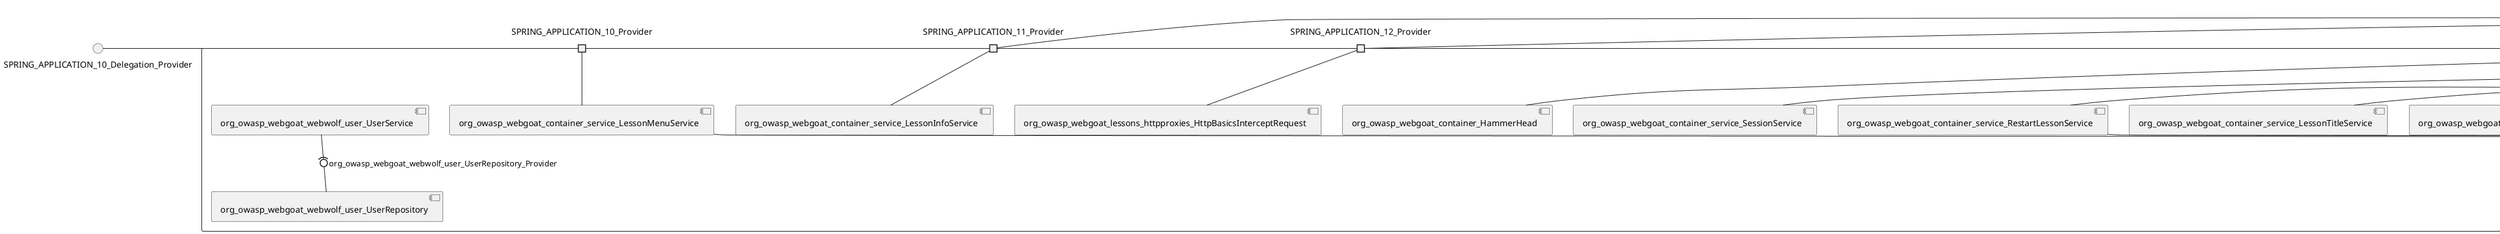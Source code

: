 @startuml
skinparam fixCircleLabelOverlapping true
skinparam componentStyle uml2
() SPRING_APPLICATION_10_Delegation_Provider
() SPRING_APPLICATION_11_Delegation_Provider
() SPRING_APPLICATION_12_Delegation_Provider
() SPRING_APPLICATION_13_Delegation_Provider
() SPRING_APPLICATION_14_Delegation_Provider
() SPRING_APPLICATION_15_Delegation_Provider
() SPRING_APPLICATION_16_Delegation_Provider
() SPRING_APPLICATION_2_Delegation_Provider
() SPRING_APPLICATION_3_Delegation_Provider
() SPRING_APPLICATION_4_Delegation_Provider
() SPRING_APPLICATION_5_Delegation_Provider
() SPRING_APPLICATION_6_Delegation_Provider
() SPRING_APPLICATION_7_Delegation_Provider
() SPRING_APPLICATION_8_Delegation_Provider
() SPRING_APPLICATION_9_Delegation_Provider
() SPRING_APPLICATION_BypassRestrictions_FieldRestrictions_POST_Delegation_Provider
() SPRING_APPLICATION_BypassRestrictions_frontendValidation_POST_Delegation_Provider
() SPRING_APPLICATION_ChromeDevTools_dummy_POST_Delegation_Provider
() SPRING_APPLICATION_ChromeDevTools_network_POST_Delegation_Provider
() SPRING_APPLICATION_CrossSiteScriptingStored_stored_xss_POST_Delegation_Provider
() SPRING_APPLICATION_CrossSiteScriptingStored_stored_xss_follow_up_POST_Delegation_Provider
() SPRING_APPLICATION_CrossSiteScripting_attack1_POST_Delegation_Provider
() SPRING_APPLICATION_CrossSiteScripting_attack3_POST_Delegation_Provider
() SPRING_APPLICATION_CrossSiteScripting_attack4_POST_Delegation_Provider
() SPRING_APPLICATION_CrossSiteScripting_attack5a_GET_Delegation_Provider
() SPRING_APPLICATION_CrossSiteScripting_attack6a_POST_Delegation_Provider
() SPRING_APPLICATION_CrossSiteScripting_dom_follow_up_POST_Delegation_Provider
() SPRING_APPLICATION_CrossSiteScripting_phone_home_xss_POST_Delegation_Provider
() SPRING_APPLICATION_CrossSiteScripting_quiz_GET_POST_Delegation_Provider
() SPRING_APPLICATION_Delegation_Provider
() SPRING_APPLICATION_GET_10_Delegation_Provider
() SPRING_APPLICATION_GET_11_Delegation_Provider
() SPRING_APPLICATION_GET_2_Delegation_Provider
() SPRING_APPLICATION_GET_3_Delegation_Provider
() SPRING_APPLICATION_GET_4_Delegation_Provider
() SPRING_APPLICATION_GET_5_Delegation_Provider
() SPRING_APPLICATION_GET_6_Delegation_Provider
() SPRING_APPLICATION_GET_7_Delegation_Provider
() SPRING_APPLICATION_GET_8_Delegation_Provider
() SPRING_APPLICATION_GET_9_Delegation_Provider
() SPRING_APPLICATION_GET_Delegation_Provider
() SPRING_APPLICATION_HtmlTampering_task_POST_Delegation_Provider
() SPRING_APPLICATION_HttpBasics_attack1_POST_Delegation_Provider
() SPRING_APPLICATION_HttpBasics_attack2_POST_Delegation_Provider
() SPRING_APPLICATION_IDOR_diff_attributes_POST_Delegation_Provider
() SPRING_APPLICATION_IDOR_login_POST_Delegation_Provider
() SPRING_APPLICATION_IDOR_profile_alt_path_POST_Delegation_Provider
() SPRING_APPLICATION_InsecureDeserialization_task_POST_Delegation_Provider
() SPRING_APPLICATION_InsecureLogin_Delegation_Provider
() SPRING_APPLICATION_JWT_decode_POST_Delegation_Provider
() SPRING_APPLICATION_JWT_jku_Delegation_Provider
() SPRING_APPLICATION_JWT_kid_Delegation_Provider
() SPRING_APPLICATION_JWT_quiz_GET_POST_Delegation_Provider
() SPRING_APPLICATION_JWT_refresh_Delegation_Provider
() SPRING_APPLICATION_JWT_secret_POST_Delegation_Provider
() SPRING_APPLICATION_JWT_votings_Delegation_Provider
() SPRING_APPLICATION_LogSpoofing_log_bleeding_POST_Delegation_Provider
() SPRING_APPLICATION_LogSpoofing_log_spoofing_POST_Delegation_Provider
() SPRING_APPLICATION_POST_10_Delegation_Provider
() SPRING_APPLICATION_POST_11_Delegation_Provider
() SPRING_APPLICATION_POST_12_Delegation_Provider
() SPRING_APPLICATION_POST_13_Delegation_Provider
() SPRING_APPLICATION_POST_14_Delegation_Provider
() SPRING_APPLICATION_POST_15_Delegation_Provider
() SPRING_APPLICATION_POST_16_Delegation_Provider
() SPRING_APPLICATION_POST_17_Delegation_Provider
() SPRING_APPLICATION_POST_18_Delegation_Provider
() SPRING_APPLICATION_POST_2_Delegation_Provider
() SPRING_APPLICATION_POST_3_Delegation_Provider
() SPRING_APPLICATION_POST_4_Delegation_Provider
() SPRING_APPLICATION_POST_5_Delegation_Provider
() SPRING_APPLICATION_POST_6_Delegation_Provider
() SPRING_APPLICATION_POST_7_Delegation_Provider
() SPRING_APPLICATION_POST_8_Delegation_Provider
() SPRING_APPLICATION_POST_9_Delegation_Provider
() SPRING_APPLICATION_POST_Delegation_Provider
() SPRING_APPLICATION_PUT_Delegation_Provider
() SPRING_APPLICATION_PasswordReset_ForgotPassword_create_password_reset_link_POST_Delegation_Provider
() SPRING_APPLICATION_PasswordReset_SecurityQuestions_POST_Delegation_Provider
() SPRING_APPLICATION_PasswordReset_reset_Delegation_Provider
() SPRING_APPLICATION_PasswordReset_simple_mail_reset_POST_Delegation_Provider
() SPRING_APPLICATION_PathTraversal_profile_picture_GET_Delegation_Provider
() SPRING_APPLICATION_PathTraversal_profile_picture_fix_GET_Delegation_Provider
() SPRING_APPLICATION_PathTraversal_profile_upload_POST_Delegation_Provider
() SPRING_APPLICATION_PathTraversal_profile_upload_fix_POST_Delegation_Provider
() SPRING_APPLICATION_PathTraversal_profile_upload_remove_user_input_POST_Delegation_Provider
() SPRING_APPLICATION_PathTraversal_random_POST_Delegation_Provider
() SPRING_APPLICATION_PathTraversal_random_picture_GET_Delegation_Provider
() SPRING_APPLICATION_PathTraversal_zip_slip_Delegation_Provider
() SPRING_APPLICATION_SSRF_task1_POST_Delegation_Provider
() SPRING_APPLICATION_SSRF_task2_POST_Delegation_Provider
() SPRING_APPLICATION_SecurePasswords_assignment_POST_Delegation_Provider
() SPRING_APPLICATION_SqlInjectionAdvanced_attack6a_POST_Delegation_Provider
() SPRING_APPLICATION_SqlInjectionAdvanced_attack6b_POST_Delegation_Provider
() SPRING_APPLICATION_SqlInjectionAdvanced_challenge_Login_POST_Delegation_Provider
() SPRING_APPLICATION_SqlInjectionAdvanced_challenge_PUT_Delegation_Provider
() SPRING_APPLICATION_SqlInjectionAdvanced_quiz_GET_POST_Delegation_Provider
() SPRING_APPLICATION_SqlInjectionMitigations_attack10a_POST_Delegation_Provider
() SPRING_APPLICATION_SqlInjectionMitigations_attack10b_POST_Delegation_Provider
() SPRING_APPLICATION_SqlInjectionMitigations_attack12a_POST_Delegation_Provider
() SPRING_APPLICATION_SqlInjectionMitigations_servers_GET_Delegation_Provider
() SPRING_APPLICATION_SqlInjection_assignment5a_POST_Delegation_Provider
() SPRING_APPLICATION_SqlInjection_assignment5b_POST_Delegation_Provider
() SPRING_APPLICATION_SqlInjection_attack10_POST_Delegation_Provider
() SPRING_APPLICATION_SqlInjection_attack2_POST_Delegation_Provider
() SPRING_APPLICATION_SqlInjection_attack3_POST_Delegation_Provider
() SPRING_APPLICATION_SqlInjection_attack4_POST_Delegation_Provider
() SPRING_APPLICATION_SqlInjection_attack5_POST_Delegation_Provider
() SPRING_APPLICATION_SqlInjection_attack8_POST_Delegation_Provider
() SPRING_APPLICATION_SqlInjection_attack9_POST_Delegation_Provider
() SPRING_APPLICATION_SqlOnlyInputValidationOnKeywords_attack_POST_Delegation_Provider
() SPRING_APPLICATION_SqlOnlyInputValidation_attack_POST_Delegation_Provider
() SPRING_APPLICATION_VulnerableComponents_attack1_POST_Delegation_Provider
() SPRING_APPLICATION_WebWolf_GET_Delegation_Provider
() SPRING_APPLICATION_WebWolf_landing_Delegation_Provider
() SPRING_APPLICATION_WebWolf_mail_Delegation_Provider
() SPRING_APPLICATION_challenge_1_POST_Delegation_Provider
() SPRING_APPLICATION_challenge_5_POST_Delegation_Provider
() SPRING_APPLICATION_challenge_7_Delegation_Provider
() SPRING_APPLICATION_challenge_8_Delegation_Provider
() SPRING_APPLICATION_challenge_logo_Delegation_Provider
() SPRING_APPLICATION_cia_quiz_GET_POST_Delegation_Provider
() SPRING_APPLICATION_clientSideFiltering_attack1_POST_Delegation_Provider
() SPRING_APPLICATION_clientSideFiltering_challenge_store_coupons_GET_Delegation_Provider
() SPRING_APPLICATION_clientSideFiltering_getItForFree_POST_Delegation_Provider
() SPRING_APPLICATION_clientSideFiltering_salaries_GET_Delegation_Provider
() SPRING_APPLICATION_crypto_encoding_basic_auth_POST_Delegation_Provider
() SPRING_APPLICATION_crypto_encoding_xor_POST_Delegation_Provider
() SPRING_APPLICATION_crypto_hashing_POST_Delegation_Provider
() SPRING_APPLICATION_crypto_secure_defaults_POST_Delegation_Provider
() SPRING_APPLICATION_crypto_signing_verify_POST_Delegation_Provider
() SPRING_APPLICATION_csrf_feedback_message_POST_Delegation_Provider
() SPRING_APPLICATION_csrf_review_POST_Delegation_Provider
() SPRING_APPLICATION_files_GET_Delegation_Provider
() SPRING_APPLICATION_fileupload_POST_Delegation_Provider
() SPRING_APPLICATION_jwt_Delegation_Provider
() SPRING_APPLICATION_landing_Delegation_Provider
() SPRING_APPLICATION_lesson_template_Delegation_Provider
() SPRING_APPLICATION_login_oauth_mvc_GET_Delegation_Provider
() SPRING_APPLICATION_mail_DELETE_GET_POST_Delegation_Provider
() SPRING_APPLICATION_register_mvc_POST_Delegation_Provider
() SPRING_APPLICATION_registration_GET_Delegation_Provider
() SPRING_APPLICATION_requests_GET_Delegation_Provider
() SPRING_APPLICATION_scoreboard_data_GET_Delegation_Provider
() SPRING_APPLICATION_server_directory_GET_Delegation_Provider
() SPRING_APPLICATION_service_debug_labels_mvc_Delegation_Provider
() SPRING_APPLICATION_service_lessonoverview_mvc_Delegation_Provider
() SPRING_APPLICATION_xxe_comments_GET_Delegation_Provider
rectangle System {
[org_owasp_webgoat_container_HammerHead] [[webgoat-webgoat.repository#_mN6GCDgaEe-qZ6v8h_2c4Q]]
[org_owasp_webgoat_container_WebWolfRedirect] [[webgoat-webgoat.repository#_mN6GCDgaEe-qZ6v8h_2c4Q]]
[org_owasp_webgoat_container_controller_StartLesson] [[webgoat-webgoat.repository#_mN6GCDgaEe-qZ6v8h_2c4Q]]
[org_owasp_webgoat_container_controller_Welcome] [[webgoat-webgoat.repository#_mN6GCDgaEe-qZ6v8h_2c4Q]]
[org_owasp_webgoat_container_i18n_PluginMessages_Provider] [[webgoat-webgoat.repository#_mN6GCDgaEe-qZ6v8h_2c4Q]]
[org_owasp_webgoat_container_service_EnvironmentService] [[webgoat-webgoat.repository#_mN6GCDgaEe-qZ6v8h_2c4Q]]
[org_owasp_webgoat_container_service_HintService] [[webgoat-webgoat.repository#_mN6GCDgaEe-qZ6v8h_2c4Q]]
[org_owasp_webgoat_container_service_LabelDebugService] [[webgoat-webgoat.repository#_mN6GCDgaEe-qZ6v8h_2c4Q]]
[org_owasp_webgoat_container_service_LabelService] [[webgoat-webgoat.repository#_mN6GCDgaEe-qZ6v8h_2c4Q]]
[org_owasp_webgoat_container_service_LessonInfoService] [[webgoat-webgoat.repository#_mN6GCDgaEe-qZ6v8h_2c4Q]]
[org_owasp_webgoat_container_service_LessonMenuService] [[webgoat-webgoat.repository#_mN6GCDgaEe-qZ6v8h_2c4Q]]
[org_owasp_webgoat_container_service_LessonProgressService] [[webgoat-webgoat.repository#_mN6GCDgaEe-qZ6v8h_2c4Q]]
[org_owasp_webgoat_container_service_LessonTitleService] [[webgoat-webgoat.repository#_mN6GCDgaEe-qZ6v8h_2c4Q]]
[org_owasp_webgoat_container_service_ReportCardService] [[webgoat-webgoat.repository#_mN6GCDgaEe-qZ6v8h_2c4Q]]
[org_owasp_webgoat_container_service_RestartLessonService] [[webgoat-webgoat.repository#_mN6GCDgaEe-qZ6v8h_2c4Q]]
[org_owasp_webgoat_container_service_SessionService] [[webgoat-webgoat.repository#_mN6GCDgaEe-qZ6v8h_2c4Q]]
[org_owasp_webgoat_container_session_UserSessionData_Provider] [[webgoat-webgoat.repository#_mN6GCDgaEe-qZ6v8h_2c4Q]]
[org_owasp_webgoat_container_session_WebSession_Provider] [[webgoat-webgoat.repository#_mN6GCDgaEe-qZ6v8h_2c4Q]]
[org_owasp_webgoat_container_users_RegistrationController] [[webgoat-webgoat.repository#_mN6GCDgaEe-qZ6v8h_2c4Q]]
[org_owasp_webgoat_container_users_Scoreboard] [[webgoat-webgoat.repository#_mN6GCDgaEe-qZ6v8h_2c4Q]]
[org_owasp_webgoat_container_users_UserRepository] [[webgoat-webgoat.repository#_mN6GCDgaEe-qZ6v8h_2c4Q]]
[org_owasp_webgoat_container_users_UserService] [[webgoat-webgoat.repository#_mN6GCDgaEe-qZ6v8h_2c4Q]]
[org_owasp_webgoat_container_users_UserTrackerRepository] [[webgoat-webgoat.repository#_mN6GCDgaEe-qZ6v8h_2c4Q]]
[org_owasp_webgoat_lessons_authbypass_VerifyAccount] [[webgoat-webgoat.repository#_mN6GCDgaEe-qZ6v8h_2c4Q]]
[org_owasp_webgoat_lessons_bypassrestrictions_BypassRestrictionsFieldRestrictions] [[webgoat-webgoat.repository#_mN6GCDgaEe-qZ6v8h_2c4Q]]
[org_owasp_webgoat_lessons_bypassrestrictions_BypassRestrictionsFrontendValidation] [[webgoat-webgoat.repository#_mN6GCDgaEe-qZ6v8h_2c4Q]]
[org_owasp_webgoat_lessons_challenges_FlagController] [[webgoat-webgoat.repository#_mN6GCDgaEe-qZ6v8h_2c4Q]]
[org_owasp_webgoat_lessons_challenges_challenge1_Assignment1] [[webgoat-webgoat.repository#_mN6GCDgaEe-qZ6v8h_2c4Q]]
[org_owasp_webgoat_lessons_challenges_challenge1_ImageServlet] [[webgoat-webgoat.repository#_mN6GCDgaEe-qZ6v8h_2c4Q]]
[org_owasp_webgoat_lessons_challenges_challenge5_Assignment5] [[webgoat-webgoat.repository#_mN6GCDgaEe-qZ6v8h_2c4Q]]
[org_owasp_webgoat_lessons_challenges_challenge7_Assignment7] [[webgoat-webgoat.repository#_mN6GCDgaEe-qZ6v8h_2c4Q]]
[org_owasp_webgoat_lessons_challenges_challenge8_Assignment8] [[webgoat-webgoat.repository#_mN6GCDgaEe-qZ6v8h_2c4Q]]
[org_owasp_webgoat_lessons_chromedevtools_NetworkDummy] [[webgoat-webgoat.repository#_mN6GCDgaEe-qZ6v8h_2c4Q]]
[org_owasp_webgoat_lessons_chromedevtools_NetworkLesson] [[webgoat-webgoat.repository#_mN6GCDgaEe-qZ6v8h_2c4Q]]
[org_owasp_webgoat_lessons_cia_CIAQuiz] [[webgoat-webgoat.repository#_mN6GCDgaEe-qZ6v8h_2c4Q]]
[org_owasp_webgoat_lessons_clientsidefiltering_ClientSideFilteringAssignment] [[webgoat-webgoat.repository#_mN6GCDgaEe-qZ6v8h_2c4Q]]
[org_owasp_webgoat_lessons_clientsidefiltering_ClientSideFilteringFreeAssignment] [[webgoat-webgoat.repository#_mN6GCDgaEe-qZ6v8h_2c4Q]]
[org_owasp_webgoat_lessons_clientsidefiltering_Salaries] [[webgoat-webgoat.repository#_mN6GCDgaEe-qZ6v8h_2c4Q]]
[org_owasp_webgoat_lessons_clientsidefiltering_ShopEndpoint] [[webgoat-webgoat.repository#_mN6GCDgaEe-qZ6v8h_2c4Q]]
[org_owasp_webgoat_lessons_cryptography_EncodingAssignment] [[webgoat-webgoat.repository#_mN6GCDgaEe-qZ6v8h_2c4Q]]
[org_owasp_webgoat_lessons_cryptography_HashingAssignment] [[webgoat-webgoat.repository#_mN6GCDgaEe-qZ6v8h_2c4Q]]
[org_owasp_webgoat_lessons_cryptography_SecureDefaultsAssignment] [[webgoat-webgoat.repository#_mN6GCDgaEe-qZ6v8h_2c4Q]]
[org_owasp_webgoat_lessons_cryptography_SigningAssignment] [[webgoat-webgoat.repository#_mN6GCDgaEe-qZ6v8h_2c4Q]]
[org_owasp_webgoat_lessons_cryptography_XOREncodingAssignment] [[webgoat-webgoat.repository#_mN6GCDgaEe-qZ6v8h_2c4Q]]
[org_owasp_webgoat_lessons_csrf_CSRFConfirmFlag1] [[webgoat-webgoat.repository#_mN6GCDgaEe-qZ6v8h_2c4Q]]
[org_owasp_webgoat_lessons_csrf_CSRFFeedback] [[webgoat-webgoat.repository#_mN6GCDgaEe-qZ6v8h_2c4Q]]
[org_owasp_webgoat_lessons_csrf_CSRFGetFlag] [[webgoat-webgoat.repository#_mN6GCDgaEe-qZ6v8h_2c4Q]]
[org_owasp_webgoat_lessons_csrf_CSRFLogin] [[webgoat-webgoat.repository#_mN6GCDgaEe-qZ6v8h_2c4Q]]
[org_owasp_webgoat_lessons_csrf_ForgedReviews] [[webgoat-webgoat.repository#_mN6GCDgaEe-qZ6v8h_2c4Q]]
[org_owasp_webgoat_lessons_csrf_ObjectMapper_Provider] [[webgoat-webgoat.repository#_mN6GCDgaEe-qZ6v8h_2c4Q]]
[org_owasp_webgoat_lessons_deserialization_InsecureDeserializationTask] [[webgoat-webgoat.repository#_mN6GCDgaEe-qZ6v8h_2c4Q]]
[org_owasp_webgoat_lessons_hijacksession_HijackSessionAssignment] [[webgoat-webgoat.repository#_mN6GCDgaEe-qZ6v8h_2c4Q]]
[org_owasp_webgoat_lessons_hijacksession_cas_HijackSessionAuthenticationProvider] [[webgoat-webgoat.repository#_mN6GCDgaEe-qZ6v8h_2c4Q]]
[org_owasp_webgoat_lessons_htmltampering_HtmlTamperingTask] [[webgoat-webgoat.repository#_mN6GCDgaEe-qZ6v8h_2c4Q]]
[org_owasp_webgoat_lessons_httpbasics_HttpBasicsLesson] [[webgoat-webgoat.repository#_mN6GCDgaEe-qZ6v8h_2c4Q]]
[org_owasp_webgoat_lessons_httpbasics_HttpBasicsQuiz] [[webgoat-webgoat.repository#_mN6GCDgaEe-qZ6v8h_2c4Q]]
[org_owasp_webgoat_lessons_httpproxies_HttpBasicsInterceptRequest] [[webgoat-webgoat.repository#_mN6GCDgaEe-qZ6v8h_2c4Q]]
[org_owasp_webgoat_lessons_idor_IDORDiffAttributes] [[webgoat-webgoat.repository#_mN6GCDgaEe-qZ6v8h_2c4Q]]
[org_owasp_webgoat_lessons_idor_IDOREditOtherProfile] [[webgoat-webgoat.repository#_mN6GCDgaEe-qZ6v8h_2c4Q]]
[org_owasp_webgoat_lessons_idor_IDORLogin] [[webgoat-webgoat.repository#_mN6GCDgaEe-qZ6v8h_2c4Q]]
[org_owasp_webgoat_lessons_idor_IDORViewOtherProfile] [[webgoat-webgoat.repository#_mN6GCDgaEe-qZ6v8h_2c4Q]]
[org_owasp_webgoat_lessons_idor_IDORViewOwnProfile] [[webgoat-webgoat.repository#_mN6GCDgaEe-qZ6v8h_2c4Q]]
[org_owasp_webgoat_lessons_idor_IDORViewOwnProfileAltUrl] [[webgoat-webgoat.repository#_mN6GCDgaEe-qZ6v8h_2c4Q]]
[org_owasp_webgoat_lessons_insecurelogin_InsecureLoginTask] [[webgoat-webgoat.repository#_mN6GCDgaEe-qZ6v8h_2c4Q]]
[org_owasp_webgoat_lessons_jwt_JWTDecodeEndpoint] [[webgoat-webgoat.repository#_mN6GCDgaEe-qZ6v8h_2c4Q]]
[org_owasp_webgoat_lessons_jwt_JWTQuiz] [[webgoat-webgoat.repository#_mN6GCDgaEe-qZ6v8h_2c4Q]]
[org_owasp_webgoat_lessons_jwt_JWTRefreshEndpoint] [[webgoat-webgoat.repository#_mN6GCDgaEe-qZ6v8h_2c4Q]]
[org_owasp_webgoat_lessons_jwt_JWTSecretKeyEndpoint] [[webgoat-webgoat.repository#_mN6GCDgaEe-qZ6v8h_2c4Q]]
[org_owasp_webgoat_lessons_jwt_JWTVotesEndpoint] [[webgoat-webgoat.repository#_mN6GCDgaEe-qZ6v8h_2c4Q]]
[org_owasp_webgoat_lessons_jwt_claimmisuse_JWTHeaderJKUEndpoint] [[webgoat-webgoat.repository#_mN6GCDgaEe-qZ6v8h_2c4Q]]
[org_owasp_webgoat_lessons_jwt_claimmisuse_JWTHeaderKIDEndpoint] [[webgoat-webgoat.repository#_mN6GCDgaEe-qZ6v8h_2c4Q]]
[org_owasp_webgoat_lessons_lessontemplate_SampleAttack] [[webgoat-webgoat.repository#_mN6GCDgaEe-qZ6v8h_2c4Q]]
[org_owasp_webgoat_lessons_logging_LogBleedingTask] [[webgoat-webgoat.repository#_mN6GCDgaEe-qZ6v8h_2c4Q]]
[org_owasp_webgoat_lessons_logging_LogSpoofingTask] [[webgoat-webgoat.repository#_mN6GCDgaEe-qZ6v8h_2c4Q]]
[org_owasp_webgoat_lessons_missingac_MissingFunctionACHiddenMenus] [[webgoat-webgoat.repository#_mN6GCDgaEe-qZ6v8h_2c4Q]]
[org_owasp_webgoat_lessons_missingac_MissingFunctionACUsers] [[webgoat-webgoat.repository#_mN6GCDgaEe-qZ6v8h_2c4Q]]
[org_owasp_webgoat_lessons_missingac_MissingFunctionACYourHash] [[webgoat-webgoat.repository#_mN6GCDgaEe-qZ6v8h_2c4Q]]
[org_owasp_webgoat_lessons_missingac_MissingFunctionACYourHashAdmin] [[webgoat-webgoat.repository#_mN6GCDgaEe-qZ6v8h_2c4Q]]
[org_owasp_webgoat_lessons_passwordreset_QuestionsAssignment] [[webgoat-webgoat.repository#_mN6GCDgaEe-qZ6v8h_2c4Q]]
[org_owasp_webgoat_lessons_passwordreset_ResetLinkAssignment] [[webgoat-webgoat.repository#_mN6GCDgaEe-qZ6v8h_2c4Q]]
[org_owasp_webgoat_lessons_passwordreset_ResetLinkAssignmentForgotPassword] [[webgoat-webgoat.repository#_mN6GCDgaEe-qZ6v8h_2c4Q]]
[org_owasp_webgoat_lessons_passwordreset_SecurityQuestionAssignment] [[webgoat-webgoat.repository#_mN6GCDgaEe-qZ6v8h_2c4Q]]
[org_owasp_webgoat_lessons_passwordreset_SimpleMailAssignment] [[webgoat-webgoat.repository#_mN6GCDgaEe-qZ6v8h_2c4Q]]
[org_owasp_webgoat_lessons_passwordreset_TriedQuestions] [[webgoat-webgoat.repository#_mN6GCDgaEe-qZ6v8h_2c4Q]]
[org_owasp_webgoat_lessons_pathtraversal_ProfileUpload] [[webgoat-webgoat.repository#_mN6GCDgaEe-qZ6v8h_2c4Q]]
[org_owasp_webgoat_lessons_pathtraversal_ProfileUploadFix] [[webgoat-webgoat.repository#_mN6GCDgaEe-qZ6v8h_2c4Q]]
[org_owasp_webgoat_lessons_pathtraversal_ProfileUploadRemoveUserInput] [[webgoat-webgoat.repository#_mN6GCDgaEe-qZ6v8h_2c4Q]]
[org_owasp_webgoat_lessons_pathtraversal_ProfileUploadRetrieval] [[webgoat-webgoat.repository#_mN6GCDgaEe-qZ6v8h_2c4Q]]
[org_owasp_webgoat_lessons_pathtraversal_ProfileZipSlip] [[webgoat-webgoat.repository#_mN6GCDgaEe-qZ6v8h_2c4Q]]
[org_owasp_webgoat_lessons_securepasswords_SecurePasswordsAssignment] [[webgoat-webgoat.repository#_mN6GCDgaEe-qZ6v8h_2c4Q]]
[org_owasp_webgoat_lessons_spoofcookie_SpoofCookieAssignment] [[webgoat-webgoat.repository#_mN6GCDgaEe-qZ6v8h_2c4Q]]
[org_owasp_webgoat_lessons_sqlinjection_advanced_SqlInjectionChallenge] [[webgoat-webgoat.repository#_mN6GCDgaEe-qZ6v8h_2c4Q]]
[org_owasp_webgoat_lessons_sqlinjection_advanced_SqlInjectionChallengeLogin] [[webgoat-webgoat.repository#_mN6GCDgaEe-qZ6v8h_2c4Q]]
[org_owasp_webgoat_lessons_sqlinjection_advanced_SqlInjectionLesson6a] [[webgoat-webgoat.repository#_mN6GCDgaEe-qZ6v8h_2c4Q]]
[org_owasp_webgoat_lessons_sqlinjection_advanced_SqlInjectionLesson6b] [[webgoat-webgoat.repository#_mN6GCDgaEe-qZ6v8h_2c4Q]]
[org_owasp_webgoat_lessons_sqlinjection_advanced_SqlInjectionQuiz] [[webgoat-webgoat.repository#_mN6GCDgaEe-qZ6v8h_2c4Q]]
[org_owasp_webgoat_lessons_sqlinjection_introduction_SqlInjectionLesson10] [[webgoat-webgoat.repository#_mN6GCDgaEe-qZ6v8h_2c4Q]]
[org_owasp_webgoat_lessons_sqlinjection_introduction_SqlInjectionLesson2] [[webgoat-webgoat.repository#_mN6GCDgaEe-qZ6v8h_2c4Q]]
[org_owasp_webgoat_lessons_sqlinjection_introduction_SqlInjectionLesson3] [[webgoat-webgoat.repository#_mN6GCDgaEe-qZ6v8h_2c4Q]]
[org_owasp_webgoat_lessons_sqlinjection_introduction_SqlInjectionLesson4] [[webgoat-webgoat.repository#_mN6GCDgaEe-qZ6v8h_2c4Q]]
[org_owasp_webgoat_lessons_sqlinjection_introduction_SqlInjectionLesson5] [[webgoat-webgoat.repository#_mN6GCDgaEe-qZ6v8h_2c4Q]]
[org_owasp_webgoat_lessons_sqlinjection_introduction_SqlInjectionLesson5a] [[webgoat-webgoat.repository#_mN6GCDgaEe-qZ6v8h_2c4Q]]
[org_owasp_webgoat_lessons_sqlinjection_introduction_SqlInjectionLesson5b] [[webgoat-webgoat.repository#_mN6GCDgaEe-qZ6v8h_2c4Q]]
[org_owasp_webgoat_lessons_sqlinjection_introduction_SqlInjectionLesson8] [[webgoat-webgoat.repository#_mN6GCDgaEe-qZ6v8h_2c4Q]]
[org_owasp_webgoat_lessons_sqlinjection_introduction_SqlInjectionLesson9] [[webgoat-webgoat.repository#_mN6GCDgaEe-qZ6v8h_2c4Q]]
[org_owasp_webgoat_lessons_sqlinjection_mitigation_Servers] [[webgoat-webgoat.repository#_mN6GCDgaEe-qZ6v8h_2c4Q]]
[org_owasp_webgoat_lessons_sqlinjection_mitigation_SqlInjectionLesson10a] [[webgoat-webgoat.repository#_mN6GCDgaEe-qZ6v8h_2c4Q]]
[org_owasp_webgoat_lessons_sqlinjection_mitigation_SqlInjectionLesson10b] [[webgoat-webgoat.repository#_mN6GCDgaEe-qZ6v8h_2c4Q]]
[org_owasp_webgoat_lessons_sqlinjection_mitigation_SqlInjectionLesson13] [[webgoat-webgoat.repository#_mN6GCDgaEe-qZ6v8h_2c4Q]]
[org_owasp_webgoat_lessons_sqlinjection_mitigation_SqlOnlyInputValidation] [[webgoat-webgoat.repository#_mN6GCDgaEe-qZ6v8h_2c4Q]]
[org_owasp_webgoat_lessons_sqlinjection_mitigation_SqlOnlyInputValidationOnKeywords] [[webgoat-webgoat.repository#_mN6GCDgaEe-qZ6v8h_2c4Q]]
[org_owasp_webgoat_lessons_ssrf_SSRFTask1] [[webgoat-webgoat.repository#_mN6GCDgaEe-qZ6v8h_2c4Q]]
[org_owasp_webgoat_lessons_ssrf_SSRFTask2] [[webgoat-webgoat.repository#_mN6GCDgaEe-qZ6v8h_2c4Q]]
[org_owasp_webgoat_lessons_vulnerablecomponents_VulnerableComponentsLesson] [[webgoat-webgoat.repository#_mN6GCDgaEe-qZ6v8h_2c4Q]]
[org_owasp_webgoat_lessons_webwolfintroduction_LandingAssignment] [[webgoat-webgoat.repository#_mN6GCDgaEe-qZ6v8h_2c4Q]]
[org_owasp_webgoat_lessons_webwolfintroduction_MailAssignment] [[webgoat-webgoat.repository#_mN6GCDgaEe-qZ6v8h_2c4Q]]
[org_owasp_webgoat_lessons_xss_CrossSiteScriptingLesson1] [[webgoat-webgoat.repository#_mN6GCDgaEe-qZ6v8h_2c4Q]]
[org_owasp_webgoat_lessons_xss_CrossSiteScriptingLesson3] [[webgoat-webgoat.repository#_mN6GCDgaEe-qZ6v8h_2c4Q]]
[org_owasp_webgoat_lessons_xss_CrossSiteScriptingLesson4] [[webgoat-webgoat.repository#_mN6GCDgaEe-qZ6v8h_2c4Q]]
[org_owasp_webgoat_lessons_xss_CrossSiteScriptingLesson5a] [[webgoat-webgoat.repository#_mN6GCDgaEe-qZ6v8h_2c4Q]]
[org_owasp_webgoat_lessons_xss_CrossSiteScriptingLesson6a] [[webgoat-webgoat.repository#_mN6GCDgaEe-qZ6v8h_2c4Q]]
[org_owasp_webgoat_lessons_xss_CrossSiteScriptingQuiz] [[webgoat-webgoat.repository#_mN6GCDgaEe-qZ6v8h_2c4Q]]
[org_owasp_webgoat_lessons_xss_DOMCrossSiteScripting] [[webgoat-webgoat.repository#_mN6GCDgaEe-qZ6v8h_2c4Q]]
[org_owasp_webgoat_lessons_xss_DOMCrossSiteScriptingVerifier] [[webgoat-webgoat.repository#_mN6GCDgaEe-qZ6v8h_2c4Q]]
[org_owasp_webgoat_lessons_xss_stored_StoredCrossSiteScriptingVerifier] [[webgoat-webgoat.repository#_mN6GCDgaEe-qZ6v8h_2c4Q]]
[org_owasp_webgoat_lessons_xss_stored_StoredXssComments] [[webgoat-webgoat.repository#_mN6GCDgaEe-qZ6v8h_2c4Q]]
[org_owasp_webgoat_lessons_xxe_BlindSendFileAssignment] [[webgoat-webgoat.repository#_mN6GCDgaEe-qZ6v8h_2c4Q]]
[org_owasp_webgoat_lessons_xxe_CommentsCache] [[webgoat-webgoat.repository#_mN6GCDgaEe-qZ6v8h_2c4Q]]
[org_owasp_webgoat_lessons_xxe_CommentsEndpoint] [[webgoat-webgoat.repository#_mN6GCDgaEe-qZ6v8h_2c4Q]]
[org_owasp_webgoat_lessons_xxe_ContentTypeAssignment] [[webgoat-webgoat.repository#_mN6GCDgaEe-qZ6v8h_2c4Q]]
[org_owasp_webgoat_lessons_xxe_SimpleXXE] [[webgoat-webgoat.repository#_mN6GCDgaEe-qZ6v8h_2c4Q]]
[org_owasp_webgoat_webwolf_FileServer] [[webgoat-webgoat.repository#_mN6GCDgaEe-qZ6v8h_2c4Q]]
[org_owasp_webgoat_webwolf_jwt_JWTController] [[webgoat-webgoat.repository#_mN6GCDgaEe-qZ6v8h_2c4Q]]
[org_owasp_webgoat_webwolf_mailbox_MailboxController] [[webgoat-webgoat.repository#_mN6GCDgaEe-qZ6v8h_2c4Q]]
[org_owasp_webgoat_webwolf_mailbox_MailboxRepository] [[webgoat-webgoat.repository#_mN6GCDgaEe-qZ6v8h_2c4Q]]
[org_owasp_webgoat_webwolf_requests_LandingPage] [[webgoat-webgoat.repository#_mN6GCDgaEe-qZ6v8h_2c4Q]]
[org_owasp_webgoat_webwolf_requests_Requests] [[webgoat-webgoat.repository#_mN6GCDgaEe-qZ6v8h_2c4Q]]
[org_owasp_webgoat_webwolf_user_UserRepository] [[webgoat-webgoat.repository#_mN6GCDgaEe-qZ6v8h_2c4Q]]
[org_owasp_webgoat_webwolf_user_UserService] [[webgoat-webgoat.repository#_mN6GCDgaEe-qZ6v8h_2c4Q]]
port SPRING_APPLICATION_10_Provider
SPRING_APPLICATION_10_Delegation_Provider - SPRING_APPLICATION_10_Provider
SPRING_APPLICATION_10_Provider - [org_owasp_webgoat_container_service_LessonMenuService]
port SPRING_APPLICATION_11_Provider
SPRING_APPLICATION_11_Delegation_Provider - SPRING_APPLICATION_11_Provider
SPRING_APPLICATION_11_Provider - [org_owasp_webgoat_container_service_LessonInfoService]
port SPRING_APPLICATION_12_Provider
SPRING_APPLICATION_12_Delegation_Provider - SPRING_APPLICATION_12_Provider
SPRING_APPLICATION_12_Provider - [org_owasp_webgoat_lessons_httpproxies_HttpBasicsInterceptRequest]
port SPRING_APPLICATION_13_Provider
SPRING_APPLICATION_13_Delegation_Provider - SPRING_APPLICATION_13_Provider
SPRING_APPLICATION_13_Provider - [org_owasp_webgoat_container_HammerHead]
port SPRING_APPLICATION_14_Provider
SPRING_APPLICATION_14_Delegation_Provider - SPRING_APPLICATION_14_Provider
SPRING_APPLICATION_14_Provider - [org_owasp_webgoat_lessons_cryptography_SigningAssignment]
port SPRING_APPLICATION_15_Provider
SPRING_APPLICATION_15_Delegation_Provider - SPRING_APPLICATION_15_Provider
SPRING_APPLICATION_15_Provider - [org_owasp_webgoat_container_service_SessionService]
port SPRING_APPLICATION_16_Provider
SPRING_APPLICATION_16_Delegation_Provider - SPRING_APPLICATION_16_Provider
SPRING_APPLICATION_16_Provider - [org_owasp_webgoat_lessons_jwt_JWTSecretKeyEndpoint]
port SPRING_APPLICATION_2_Provider
SPRING_APPLICATION_2_Delegation_Provider - SPRING_APPLICATION_2_Provider
SPRING_APPLICATION_2_Provider - [org_owasp_webgoat_lessons_xxe_SimpleXXE]
port SPRING_APPLICATION_3_Provider
SPRING_APPLICATION_3_Delegation_Provider - SPRING_APPLICATION_3_Provider
SPRING_APPLICATION_3_Provider - [org_owasp_webgoat_container_service_RestartLessonService]
port SPRING_APPLICATION_4_Provider
SPRING_APPLICATION_4_Delegation_Provider - SPRING_APPLICATION_4_Provider
SPRING_APPLICATION_4_Provider - [org_owasp_webgoat_container_controller_StartLesson]
port SPRING_APPLICATION_5_Provider
SPRING_APPLICATION_5_Delegation_Provider - SPRING_APPLICATION_5_Provider
SPRING_APPLICATION_5_Provider - [org_owasp_webgoat_lessons_cryptography_HashingAssignment]
port SPRING_APPLICATION_6_Provider
SPRING_APPLICATION_6_Delegation_Provider - SPRING_APPLICATION_6_Provider
SPRING_APPLICATION_6_Provider - [org_owasp_webgoat_container_service_LabelDebugService]
port SPRING_APPLICATION_7_Provider
SPRING_APPLICATION_7_Delegation_Provider - SPRING_APPLICATION_7_Provider
SPRING_APPLICATION_7_Provider - [org_owasp_webgoat_container_service_LessonTitleService]
port SPRING_APPLICATION_8_Provider
SPRING_APPLICATION_8_Delegation_Provider - SPRING_APPLICATION_8_Provider
SPRING_APPLICATION_8_Provider - [org_owasp_webgoat_lessons_cryptography_HashingAssignment]
port SPRING_APPLICATION_9_Provider
SPRING_APPLICATION_9_Delegation_Provider - SPRING_APPLICATION_9_Provider
SPRING_APPLICATION_9_Provider - [org_owasp_webgoat_webwolf_FileServer]
port SPRING_APPLICATION_BypassRestrictions_FieldRestrictions_POST_Provider
SPRING_APPLICATION_BypassRestrictions_FieldRestrictions_POST_Delegation_Provider - SPRING_APPLICATION_BypassRestrictions_FieldRestrictions_POST_Provider
SPRING_APPLICATION_BypassRestrictions_FieldRestrictions_POST_Provider - [org_owasp_webgoat_lessons_bypassrestrictions_BypassRestrictionsFieldRestrictions]
port SPRING_APPLICATION_BypassRestrictions_frontendValidation_POST_Provider
SPRING_APPLICATION_BypassRestrictions_frontendValidation_POST_Delegation_Provider - SPRING_APPLICATION_BypassRestrictions_frontendValidation_POST_Provider
SPRING_APPLICATION_BypassRestrictions_frontendValidation_POST_Provider - [org_owasp_webgoat_lessons_bypassrestrictions_BypassRestrictionsFrontendValidation]
port SPRING_APPLICATION_ChromeDevTools_dummy_POST_Provider
SPRING_APPLICATION_ChromeDevTools_dummy_POST_Delegation_Provider - SPRING_APPLICATION_ChromeDevTools_dummy_POST_Provider
SPRING_APPLICATION_ChromeDevTools_dummy_POST_Provider - [org_owasp_webgoat_lessons_chromedevtools_NetworkDummy]
port SPRING_APPLICATION_ChromeDevTools_network_POST_Provider
SPRING_APPLICATION_ChromeDevTools_network_POST_Delegation_Provider - SPRING_APPLICATION_ChromeDevTools_network_POST_Provider
SPRING_APPLICATION_ChromeDevTools_network_POST_Provider - [org_owasp_webgoat_lessons_chromedevtools_NetworkLesson]
port SPRING_APPLICATION_CrossSiteScriptingStored_stored_xss_POST_Provider
SPRING_APPLICATION_CrossSiteScriptingStored_stored_xss_POST_Delegation_Provider - SPRING_APPLICATION_CrossSiteScriptingStored_stored_xss_POST_Provider
SPRING_APPLICATION_CrossSiteScriptingStored_stored_xss_POST_Provider - [org_owasp_webgoat_lessons_xss_stored_StoredXssComments]
port SPRING_APPLICATION_CrossSiteScriptingStored_stored_xss_follow_up_POST_Provider
SPRING_APPLICATION_CrossSiteScriptingStored_stored_xss_follow_up_POST_Delegation_Provider - SPRING_APPLICATION_CrossSiteScriptingStored_stored_xss_follow_up_POST_Provider
SPRING_APPLICATION_CrossSiteScriptingStored_stored_xss_follow_up_POST_Provider - [org_owasp_webgoat_lessons_xss_stored_StoredCrossSiteScriptingVerifier]
port SPRING_APPLICATION_CrossSiteScripting_attack1_POST_Provider
SPRING_APPLICATION_CrossSiteScripting_attack1_POST_Delegation_Provider - SPRING_APPLICATION_CrossSiteScripting_attack1_POST_Provider
SPRING_APPLICATION_CrossSiteScripting_attack1_POST_Provider - [org_owasp_webgoat_lessons_xss_CrossSiteScriptingLesson1]
port SPRING_APPLICATION_CrossSiteScripting_attack3_POST_Provider
SPRING_APPLICATION_CrossSiteScripting_attack3_POST_Delegation_Provider - SPRING_APPLICATION_CrossSiteScripting_attack3_POST_Provider
SPRING_APPLICATION_CrossSiteScripting_attack3_POST_Provider - [org_owasp_webgoat_lessons_xss_CrossSiteScriptingLesson3]
port SPRING_APPLICATION_CrossSiteScripting_attack4_POST_Provider
SPRING_APPLICATION_CrossSiteScripting_attack4_POST_Delegation_Provider - SPRING_APPLICATION_CrossSiteScripting_attack4_POST_Provider
SPRING_APPLICATION_CrossSiteScripting_attack4_POST_Provider - [org_owasp_webgoat_lessons_xss_CrossSiteScriptingLesson4]
port SPRING_APPLICATION_CrossSiteScripting_attack5a_GET_Provider
SPRING_APPLICATION_CrossSiteScripting_attack5a_GET_Delegation_Provider - SPRING_APPLICATION_CrossSiteScripting_attack5a_GET_Provider
SPRING_APPLICATION_CrossSiteScripting_attack5a_GET_Provider - [org_owasp_webgoat_lessons_xss_CrossSiteScriptingLesson5a]
port SPRING_APPLICATION_CrossSiteScripting_attack6a_POST_Provider
SPRING_APPLICATION_CrossSiteScripting_attack6a_POST_Delegation_Provider - SPRING_APPLICATION_CrossSiteScripting_attack6a_POST_Provider
SPRING_APPLICATION_CrossSiteScripting_attack6a_POST_Provider - [org_owasp_webgoat_lessons_xss_CrossSiteScriptingLesson6a]
port SPRING_APPLICATION_CrossSiteScripting_dom_follow_up_POST_Provider
SPRING_APPLICATION_CrossSiteScripting_dom_follow_up_POST_Delegation_Provider - SPRING_APPLICATION_CrossSiteScripting_dom_follow_up_POST_Provider
SPRING_APPLICATION_CrossSiteScripting_dom_follow_up_POST_Provider - [org_owasp_webgoat_lessons_xss_DOMCrossSiteScriptingVerifier]
port SPRING_APPLICATION_CrossSiteScripting_phone_home_xss_POST_Provider
SPRING_APPLICATION_CrossSiteScripting_phone_home_xss_POST_Delegation_Provider - SPRING_APPLICATION_CrossSiteScripting_phone_home_xss_POST_Provider
SPRING_APPLICATION_CrossSiteScripting_phone_home_xss_POST_Provider - [org_owasp_webgoat_lessons_xss_DOMCrossSiteScripting]
port SPRING_APPLICATION_CrossSiteScripting_quiz_GET_POST_Provider
SPRING_APPLICATION_CrossSiteScripting_quiz_GET_POST_Delegation_Provider - SPRING_APPLICATION_CrossSiteScripting_quiz_GET_POST_Provider
SPRING_APPLICATION_CrossSiteScripting_quiz_GET_POST_Provider - [org_owasp_webgoat_lessons_xss_CrossSiteScriptingQuiz]
port SPRING_APPLICATION_Provider
SPRING_APPLICATION_Delegation_Provider - SPRING_APPLICATION_Provider
SPRING_APPLICATION_Provider - [org_owasp_webgoat_container_controller_StartLesson]
port SPRING_APPLICATION_GET_10_Provider
SPRING_APPLICATION_GET_10_Delegation_Provider - SPRING_APPLICATION_GET_10_Provider
SPRING_APPLICATION_GET_10_Provider - [org_owasp_webgoat_lessons_missingac_MissingFunctionACUsers]
port SPRING_APPLICATION_GET_11_Provider
SPRING_APPLICATION_GET_11_Delegation_Provider - SPRING_APPLICATION_GET_11_Provider
SPRING_APPLICATION_GET_11_Provider - [org_owasp_webgoat_lessons_cryptography_EncodingAssignment]
port SPRING_APPLICATION_GET_2_Provider
SPRING_APPLICATION_GET_2_Delegation_Provider - SPRING_APPLICATION_GET_2_Provider
SPRING_APPLICATION_GET_2_Provider - [org_owasp_webgoat_lessons_spoofcookie_SpoofCookieAssignment]
port SPRING_APPLICATION_GET_3_Provider
SPRING_APPLICATION_GET_3_Delegation_Provider - SPRING_APPLICATION_GET_3_Provider
SPRING_APPLICATION_GET_3_Provider - [org_owasp_webgoat_lessons_xss_stored_StoredXssComments]
port SPRING_APPLICATION_GET_4_Provider
SPRING_APPLICATION_GET_4_Delegation_Provider - SPRING_APPLICATION_GET_4_Provider
SPRING_APPLICATION_GET_4_Provider - [org_owasp_webgoat_lessons_idor_IDORViewOtherProfile]
port SPRING_APPLICATION_GET_5_Provider
SPRING_APPLICATION_GET_5_Delegation_Provider - SPRING_APPLICATION_GET_5_Provider
SPRING_APPLICATION_GET_5_Provider - [org_owasp_webgoat_container_service_ReportCardService]
port SPRING_APPLICATION_GET_6_Provider
SPRING_APPLICATION_GET_6_Delegation_Provider - SPRING_APPLICATION_GET_6_Provider
SPRING_APPLICATION_GET_6_Provider - [org_owasp_webgoat_container_controller_Welcome]
port SPRING_APPLICATION_GET_7_Provider
SPRING_APPLICATION_GET_7_Delegation_Provider - SPRING_APPLICATION_GET_7_Provider
SPRING_APPLICATION_GET_7_Provider - [org_owasp_webgoat_lessons_idor_IDORViewOwnProfile]
port SPRING_APPLICATION_GET_8_Provider
SPRING_APPLICATION_GET_8_Delegation_Provider - SPRING_APPLICATION_GET_8_Provider
SPRING_APPLICATION_GET_8_Provider - [org_owasp_webgoat_container_service_LabelService]
port SPRING_APPLICATION_GET_9_Provider
SPRING_APPLICATION_GET_9_Delegation_Provider - SPRING_APPLICATION_GET_9_Provider
SPRING_APPLICATION_GET_9_Provider - [org_owasp_webgoat_lessons_csrf_ForgedReviews]
port SPRING_APPLICATION_GET_Provider
SPRING_APPLICATION_GET_Delegation_Provider - SPRING_APPLICATION_GET_Provider
SPRING_APPLICATION_GET_Provider - [org_owasp_webgoat_container_service_HintService]
port SPRING_APPLICATION_HtmlTampering_task_POST_Provider
SPRING_APPLICATION_HtmlTampering_task_POST_Delegation_Provider - SPRING_APPLICATION_HtmlTampering_task_POST_Provider
SPRING_APPLICATION_HtmlTampering_task_POST_Provider - [org_owasp_webgoat_lessons_htmltampering_HtmlTamperingTask]
port SPRING_APPLICATION_HttpBasics_attack1_POST_Provider
SPRING_APPLICATION_HttpBasics_attack1_POST_Delegation_Provider - SPRING_APPLICATION_HttpBasics_attack1_POST_Provider
SPRING_APPLICATION_HttpBasics_attack1_POST_Provider - [org_owasp_webgoat_lessons_httpbasics_HttpBasicsLesson]
port SPRING_APPLICATION_HttpBasics_attack2_POST_Provider
SPRING_APPLICATION_HttpBasics_attack2_POST_Delegation_Provider - SPRING_APPLICATION_HttpBasics_attack2_POST_Provider
SPRING_APPLICATION_HttpBasics_attack2_POST_Provider - [org_owasp_webgoat_lessons_httpbasics_HttpBasicsQuiz]
port SPRING_APPLICATION_IDOR_diff_attributes_POST_Provider
SPRING_APPLICATION_IDOR_diff_attributes_POST_Delegation_Provider - SPRING_APPLICATION_IDOR_diff_attributes_POST_Provider
SPRING_APPLICATION_IDOR_diff_attributes_POST_Provider - [org_owasp_webgoat_lessons_idor_IDORDiffAttributes]
port SPRING_APPLICATION_IDOR_login_POST_Provider
SPRING_APPLICATION_IDOR_login_POST_Delegation_Provider - SPRING_APPLICATION_IDOR_login_POST_Provider
SPRING_APPLICATION_IDOR_login_POST_Provider - [org_owasp_webgoat_lessons_idor_IDORLogin]
port SPRING_APPLICATION_IDOR_profile_alt_path_POST_Provider
SPRING_APPLICATION_IDOR_profile_alt_path_POST_Delegation_Provider - SPRING_APPLICATION_IDOR_profile_alt_path_POST_Provider
SPRING_APPLICATION_IDOR_profile_alt_path_POST_Provider - [org_owasp_webgoat_lessons_idor_IDORViewOwnProfileAltUrl]
port SPRING_APPLICATION_InsecureDeserialization_task_POST_Provider
SPRING_APPLICATION_InsecureDeserialization_task_POST_Delegation_Provider - SPRING_APPLICATION_InsecureDeserialization_task_POST_Provider
SPRING_APPLICATION_InsecureDeserialization_task_POST_Provider - [org_owasp_webgoat_lessons_deserialization_InsecureDeserializationTask]
port SPRING_APPLICATION_InsecureLogin_Provider
SPRING_APPLICATION_InsecureLogin_Delegation_Provider - SPRING_APPLICATION_InsecureLogin_Provider
SPRING_APPLICATION_InsecureLogin_Provider - [org_owasp_webgoat_lessons_insecurelogin_InsecureLoginTask]
port SPRING_APPLICATION_JWT_decode_POST_Provider
SPRING_APPLICATION_JWT_decode_POST_Delegation_Provider - SPRING_APPLICATION_JWT_decode_POST_Provider
SPRING_APPLICATION_JWT_decode_POST_Provider - [org_owasp_webgoat_lessons_jwt_JWTDecodeEndpoint]
port SPRING_APPLICATION_JWT_jku_Provider
SPRING_APPLICATION_JWT_jku_Delegation_Provider - SPRING_APPLICATION_JWT_jku_Provider
SPRING_APPLICATION_JWT_jku_Provider - [org_owasp_webgoat_lessons_jwt_claimmisuse_JWTHeaderJKUEndpoint]
port SPRING_APPLICATION_JWT_kid_Provider
SPRING_APPLICATION_JWT_kid_Delegation_Provider - SPRING_APPLICATION_JWT_kid_Provider
SPRING_APPLICATION_JWT_kid_Provider - [org_owasp_webgoat_lessons_jwt_claimmisuse_JWTHeaderKIDEndpoint]
port SPRING_APPLICATION_JWT_quiz_GET_POST_Provider
SPRING_APPLICATION_JWT_quiz_GET_POST_Delegation_Provider - SPRING_APPLICATION_JWT_quiz_GET_POST_Provider
SPRING_APPLICATION_JWT_quiz_GET_POST_Provider - [org_owasp_webgoat_lessons_jwt_JWTQuiz]
port SPRING_APPLICATION_JWT_refresh_Provider
SPRING_APPLICATION_JWT_refresh_Delegation_Provider - SPRING_APPLICATION_JWT_refresh_Provider
SPRING_APPLICATION_JWT_refresh_Provider - [org_owasp_webgoat_lessons_jwt_JWTRefreshEndpoint]
port SPRING_APPLICATION_JWT_secret_POST_Provider
SPRING_APPLICATION_JWT_secret_POST_Delegation_Provider - SPRING_APPLICATION_JWT_secret_POST_Provider
SPRING_APPLICATION_JWT_secret_POST_Provider - [org_owasp_webgoat_lessons_jwt_JWTSecretKeyEndpoint]
port SPRING_APPLICATION_JWT_votings_Provider
SPRING_APPLICATION_JWT_votings_Delegation_Provider - SPRING_APPLICATION_JWT_votings_Provider
SPRING_APPLICATION_JWT_votings_Provider - [org_owasp_webgoat_lessons_jwt_JWTVotesEndpoint]
port SPRING_APPLICATION_LogSpoofing_log_bleeding_POST_Provider
SPRING_APPLICATION_LogSpoofing_log_bleeding_POST_Delegation_Provider - SPRING_APPLICATION_LogSpoofing_log_bleeding_POST_Provider
SPRING_APPLICATION_LogSpoofing_log_bleeding_POST_Provider - [org_owasp_webgoat_lessons_logging_LogBleedingTask]
port SPRING_APPLICATION_LogSpoofing_log_spoofing_POST_Provider
SPRING_APPLICATION_LogSpoofing_log_spoofing_POST_Delegation_Provider - SPRING_APPLICATION_LogSpoofing_log_spoofing_POST_Provider
SPRING_APPLICATION_LogSpoofing_log_spoofing_POST_Provider - [org_owasp_webgoat_lessons_logging_LogSpoofingTask]
port SPRING_APPLICATION_POST_10_Provider
SPRING_APPLICATION_POST_10_Delegation_Provider - SPRING_APPLICATION_POST_10_Provider
SPRING_APPLICATION_POST_10_Provider - [org_owasp_webgoat_lessons_hijacksession_HijackSessionAssignment]
port SPRING_APPLICATION_POST_11_Provider
SPRING_APPLICATION_POST_11_Delegation_Provider - SPRING_APPLICATION_POST_11_Provider
SPRING_APPLICATION_POST_11_Provider - [org_owasp_webgoat_lessons_passwordreset_SimpleMailAssignment]
port SPRING_APPLICATION_POST_12_Provider
SPRING_APPLICATION_POST_12_Delegation_Provider - SPRING_APPLICATION_POST_12_Provider
SPRING_APPLICATION_POST_12_Provider - [org_owasp_webgoat_lessons_xxe_SimpleXXE]
port SPRING_APPLICATION_POST_13_Provider
SPRING_APPLICATION_POST_13_Delegation_Provider - SPRING_APPLICATION_POST_13_Provider
SPRING_APPLICATION_POST_13_Provider - [org_owasp_webgoat_lessons_csrf_CSRFLogin]
port SPRING_APPLICATION_POST_14_Provider
SPRING_APPLICATION_POST_14_Delegation_Provider - SPRING_APPLICATION_POST_14_Provider
SPRING_APPLICATION_POST_14_Provider - [org_owasp_webgoat_lessons_csrf_CSRFGetFlag]
port SPRING_APPLICATION_POST_15_Provider
SPRING_APPLICATION_POST_15_Delegation_Provider - SPRING_APPLICATION_POST_15_Provider
SPRING_APPLICATION_POST_15_Provider - [org_owasp_webgoat_lessons_challenges_FlagController]
port SPRING_APPLICATION_POST_16_Provider
SPRING_APPLICATION_POST_16_Delegation_Provider - SPRING_APPLICATION_POST_16_Provider
SPRING_APPLICATION_POST_16_Provider - [org_owasp_webgoat_lessons_xxe_BlindSendFileAssignment]
port SPRING_APPLICATION_POST_17_Provider
SPRING_APPLICATION_POST_17_Delegation_Provider - SPRING_APPLICATION_POST_17_Provider
SPRING_APPLICATION_POST_17_Provider - [org_owasp_webgoat_lessons_csrf_CSRFFeedback]
port SPRING_APPLICATION_POST_18_Provider
SPRING_APPLICATION_POST_18_Delegation_Provider - SPRING_APPLICATION_POST_18_Provider
SPRING_APPLICATION_POST_18_Provider - [org_owasp_webgoat_lessons_missingac_MissingFunctionACYourHash]
port SPRING_APPLICATION_POST_2_Provider
SPRING_APPLICATION_POST_2_Delegation_Provider - SPRING_APPLICATION_POST_2_Provider
SPRING_APPLICATION_POST_2_Provider - [org_owasp_webgoat_lessons_spoofcookie_SpoofCookieAssignment]
port SPRING_APPLICATION_POST_3_Provider
SPRING_APPLICATION_POST_3_Delegation_Provider - SPRING_APPLICATION_POST_3_Provider
SPRING_APPLICATION_POST_3_Provider - [org_owasp_webgoat_lessons_missingac_MissingFunctionACHiddenMenus]
port SPRING_APPLICATION_POST_4_Provider
SPRING_APPLICATION_POST_4_Delegation_Provider - SPRING_APPLICATION_POST_4_Provider
SPRING_APPLICATION_POST_4_Provider - [org_owasp_webgoat_lessons_missingac_MissingFunctionACYourHashAdmin]
port SPRING_APPLICATION_POST_5_Provider
SPRING_APPLICATION_POST_5_Delegation_Provider - SPRING_APPLICATION_POST_5_Provider
SPRING_APPLICATION_POST_5_Provider - [org_owasp_webgoat_lessons_authbypass_VerifyAccount]
port SPRING_APPLICATION_POST_6_Provider
SPRING_APPLICATION_POST_6_Delegation_Provider - SPRING_APPLICATION_POST_6_Provider
SPRING_APPLICATION_POST_6_Provider - [org_owasp_webgoat_lessons_xxe_ContentTypeAssignment]
port SPRING_APPLICATION_POST_7_Provider
SPRING_APPLICATION_POST_7_Delegation_Provider - SPRING_APPLICATION_POST_7_Provider
SPRING_APPLICATION_POST_7_Provider - [org_owasp_webgoat_lessons_csrf_CSRFConfirmFlag1]
port SPRING_APPLICATION_POST_8_Provider
SPRING_APPLICATION_POST_8_Delegation_Provider - SPRING_APPLICATION_POST_8_Provider
SPRING_APPLICATION_POST_8_Provider - [org_owasp_webgoat_lessons_chromedevtools_NetworkLesson]
port SPRING_APPLICATION_POST_9_Provider
SPRING_APPLICATION_POST_9_Delegation_Provider - SPRING_APPLICATION_POST_9_Provider
SPRING_APPLICATION_POST_9_Provider - [org_owasp_webgoat_lessons_missingac_MissingFunctionACUsers]
port SPRING_APPLICATION_POST_Provider
SPRING_APPLICATION_POST_Delegation_Provider - SPRING_APPLICATION_POST_Provider
SPRING_APPLICATION_POST_Provider - [org_owasp_webgoat_lessons_passwordreset_QuestionsAssignment]
port SPRING_APPLICATION_PUT_Provider
SPRING_APPLICATION_PUT_Delegation_Provider - SPRING_APPLICATION_PUT_Provider
SPRING_APPLICATION_PUT_Provider - [org_owasp_webgoat_lessons_idor_IDOREditOtherProfile]
port SPRING_APPLICATION_PasswordReset_ForgotPassword_create_password_reset_link_POST_Provider
SPRING_APPLICATION_PasswordReset_ForgotPassword_create_password_reset_link_POST_Delegation_Provider - SPRING_APPLICATION_PasswordReset_ForgotPassword_create_password_reset_link_POST_Provider
SPRING_APPLICATION_PasswordReset_ForgotPassword_create_password_reset_link_POST_Provider - [org_owasp_webgoat_lessons_passwordreset_ResetLinkAssignmentForgotPassword]
port SPRING_APPLICATION_PasswordReset_SecurityQuestions_POST_Provider
SPRING_APPLICATION_PasswordReset_SecurityQuestions_POST_Delegation_Provider - SPRING_APPLICATION_PasswordReset_SecurityQuestions_POST_Provider
SPRING_APPLICATION_PasswordReset_SecurityQuestions_POST_Provider - [org_owasp_webgoat_lessons_passwordreset_SecurityQuestionAssignment]
port SPRING_APPLICATION_PasswordReset_reset_Provider
SPRING_APPLICATION_PasswordReset_reset_Delegation_Provider - SPRING_APPLICATION_PasswordReset_reset_Provider
SPRING_APPLICATION_PasswordReset_reset_Provider - [org_owasp_webgoat_lessons_passwordreset_ResetLinkAssignment]
port SPRING_APPLICATION_PasswordReset_simple_mail_reset_POST_Provider
SPRING_APPLICATION_PasswordReset_simple_mail_reset_POST_Delegation_Provider - SPRING_APPLICATION_PasswordReset_simple_mail_reset_POST_Provider
SPRING_APPLICATION_PasswordReset_simple_mail_reset_POST_Provider - [org_owasp_webgoat_lessons_passwordreset_SimpleMailAssignment]
port SPRING_APPLICATION_PathTraversal_profile_picture_GET_Provider
SPRING_APPLICATION_PathTraversal_profile_picture_GET_Delegation_Provider - SPRING_APPLICATION_PathTraversal_profile_picture_GET_Provider
SPRING_APPLICATION_PathTraversal_profile_picture_GET_Provider - [org_owasp_webgoat_lessons_pathtraversal_ProfileUpload]
port SPRING_APPLICATION_PathTraversal_profile_picture_fix_GET_Provider
SPRING_APPLICATION_PathTraversal_profile_picture_fix_GET_Delegation_Provider - SPRING_APPLICATION_PathTraversal_profile_picture_fix_GET_Provider
SPRING_APPLICATION_PathTraversal_profile_picture_fix_GET_Provider - [org_owasp_webgoat_lessons_pathtraversal_ProfileUploadFix]
port SPRING_APPLICATION_PathTraversal_profile_upload_POST_Provider
SPRING_APPLICATION_PathTraversal_profile_upload_POST_Delegation_Provider - SPRING_APPLICATION_PathTraversal_profile_upload_POST_Provider
SPRING_APPLICATION_PathTraversal_profile_upload_POST_Provider - [org_owasp_webgoat_lessons_pathtraversal_ProfileUpload]
port SPRING_APPLICATION_PathTraversal_profile_upload_fix_POST_Provider
SPRING_APPLICATION_PathTraversal_profile_upload_fix_POST_Delegation_Provider - SPRING_APPLICATION_PathTraversal_profile_upload_fix_POST_Provider
SPRING_APPLICATION_PathTraversal_profile_upload_fix_POST_Provider - [org_owasp_webgoat_lessons_pathtraversal_ProfileUploadFix]
port SPRING_APPLICATION_PathTraversal_profile_upload_remove_user_input_POST_Provider
SPRING_APPLICATION_PathTraversal_profile_upload_remove_user_input_POST_Delegation_Provider - SPRING_APPLICATION_PathTraversal_profile_upload_remove_user_input_POST_Provider
SPRING_APPLICATION_PathTraversal_profile_upload_remove_user_input_POST_Provider - [org_owasp_webgoat_lessons_pathtraversal_ProfileUploadRemoveUserInput]
port SPRING_APPLICATION_PathTraversal_random_POST_Provider
SPRING_APPLICATION_PathTraversal_random_POST_Delegation_Provider - SPRING_APPLICATION_PathTraversal_random_POST_Provider
SPRING_APPLICATION_PathTraversal_random_POST_Provider - [org_owasp_webgoat_lessons_pathtraversal_ProfileUploadRetrieval]
port SPRING_APPLICATION_PathTraversal_random_picture_GET_Provider
SPRING_APPLICATION_PathTraversal_random_picture_GET_Delegation_Provider - SPRING_APPLICATION_PathTraversal_random_picture_GET_Provider
SPRING_APPLICATION_PathTraversal_random_picture_GET_Provider - [org_owasp_webgoat_lessons_pathtraversal_ProfileUploadRetrieval]
port SPRING_APPLICATION_PathTraversal_zip_slip_Provider
SPRING_APPLICATION_PathTraversal_zip_slip_Delegation_Provider - SPRING_APPLICATION_PathTraversal_zip_slip_Provider
SPRING_APPLICATION_PathTraversal_zip_slip_Provider - [org_owasp_webgoat_lessons_pathtraversal_ProfileZipSlip]
port SPRING_APPLICATION_SSRF_task1_POST_Provider
SPRING_APPLICATION_SSRF_task1_POST_Delegation_Provider - SPRING_APPLICATION_SSRF_task1_POST_Provider
SPRING_APPLICATION_SSRF_task1_POST_Provider - [org_owasp_webgoat_lessons_ssrf_SSRFTask1]
port SPRING_APPLICATION_SSRF_task2_POST_Provider
SPRING_APPLICATION_SSRF_task2_POST_Delegation_Provider - SPRING_APPLICATION_SSRF_task2_POST_Provider
SPRING_APPLICATION_SSRF_task2_POST_Provider - [org_owasp_webgoat_lessons_ssrf_SSRFTask2]
port SPRING_APPLICATION_SecurePasswords_assignment_POST_Provider
SPRING_APPLICATION_SecurePasswords_assignment_POST_Delegation_Provider - SPRING_APPLICATION_SecurePasswords_assignment_POST_Provider
SPRING_APPLICATION_SecurePasswords_assignment_POST_Provider - [org_owasp_webgoat_lessons_securepasswords_SecurePasswordsAssignment]
port SPRING_APPLICATION_SqlInjectionAdvanced_attack6a_POST_Provider
SPRING_APPLICATION_SqlInjectionAdvanced_attack6a_POST_Delegation_Provider - SPRING_APPLICATION_SqlInjectionAdvanced_attack6a_POST_Provider
SPRING_APPLICATION_SqlInjectionAdvanced_attack6a_POST_Provider - [org_owasp_webgoat_lessons_sqlinjection_advanced_SqlInjectionLesson6a]
port SPRING_APPLICATION_SqlInjectionAdvanced_attack6b_POST_Provider
SPRING_APPLICATION_SqlInjectionAdvanced_attack6b_POST_Delegation_Provider - SPRING_APPLICATION_SqlInjectionAdvanced_attack6b_POST_Provider
SPRING_APPLICATION_SqlInjectionAdvanced_attack6b_POST_Provider - [org_owasp_webgoat_lessons_sqlinjection_advanced_SqlInjectionLesson6b]
port SPRING_APPLICATION_SqlInjectionAdvanced_challenge_Login_POST_Provider
SPRING_APPLICATION_SqlInjectionAdvanced_challenge_Login_POST_Delegation_Provider - SPRING_APPLICATION_SqlInjectionAdvanced_challenge_Login_POST_Provider
SPRING_APPLICATION_SqlInjectionAdvanced_challenge_Login_POST_Provider - [org_owasp_webgoat_lessons_sqlinjection_advanced_SqlInjectionChallengeLogin]
port SPRING_APPLICATION_SqlInjectionAdvanced_challenge_PUT_Provider
SPRING_APPLICATION_SqlInjectionAdvanced_challenge_PUT_Delegation_Provider - SPRING_APPLICATION_SqlInjectionAdvanced_challenge_PUT_Provider
SPRING_APPLICATION_SqlInjectionAdvanced_challenge_PUT_Provider - [org_owasp_webgoat_lessons_sqlinjection_advanced_SqlInjectionChallenge]
port SPRING_APPLICATION_SqlInjectionAdvanced_quiz_GET_POST_Provider
SPRING_APPLICATION_SqlInjectionAdvanced_quiz_GET_POST_Delegation_Provider - SPRING_APPLICATION_SqlInjectionAdvanced_quiz_GET_POST_Provider
SPRING_APPLICATION_SqlInjectionAdvanced_quiz_GET_POST_Provider - [org_owasp_webgoat_lessons_sqlinjection_advanced_SqlInjectionQuiz]
port SPRING_APPLICATION_SqlInjectionMitigations_attack10a_POST_Provider
SPRING_APPLICATION_SqlInjectionMitigations_attack10a_POST_Delegation_Provider - SPRING_APPLICATION_SqlInjectionMitigations_attack10a_POST_Provider
SPRING_APPLICATION_SqlInjectionMitigations_attack10a_POST_Provider - [org_owasp_webgoat_lessons_sqlinjection_mitigation_SqlInjectionLesson10a]
port SPRING_APPLICATION_SqlInjectionMitigations_attack10b_POST_Provider
SPRING_APPLICATION_SqlInjectionMitigations_attack10b_POST_Delegation_Provider - SPRING_APPLICATION_SqlInjectionMitigations_attack10b_POST_Provider
SPRING_APPLICATION_SqlInjectionMitigations_attack10b_POST_Provider - [org_owasp_webgoat_lessons_sqlinjection_mitigation_SqlInjectionLesson10b]
port SPRING_APPLICATION_SqlInjectionMitigations_attack12a_POST_Provider
SPRING_APPLICATION_SqlInjectionMitigations_attack12a_POST_Delegation_Provider - SPRING_APPLICATION_SqlInjectionMitigations_attack12a_POST_Provider
SPRING_APPLICATION_SqlInjectionMitigations_attack12a_POST_Provider - [org_owasp_webgoat_lessons_sqlinjection_mitigation_SqlInjectionLesson13]
port SPRING_APPLICATION_SqlInjectionMitigations_servers_GET_Provider
SPRING_APPLICATION_SqlInjectionMitigations_servers_GET_Delegation_Provider - SPRING_APPLICATION_SqlInjectionMitigations_servers_GET_Provider
SPRING_APPLICATION_SqlInjectionMitigations_servers_GET_Provider - [org_owasp_webgoat_lessons_sqlinjection_mitigation_Servers]
port SPRING_APPLICATION_SqlInjection_assignment5a_POST_Provider
SPRING_APPLICATION_SqlInjection_assignment5a_POST_Delegation_Provider - SPRING_APPLICATION_SqlInjection_assignment5a_POST_Provider
SPRING_APPLICATION_SqlInjection_assignment5a_POST_Provider - [org_owasp_webgoat_lessons_sqlinjection_introduction_SqlInjectionLesson5a]
port SPRING_APPLICATION_SqlInjection_assignment5b_POST_Provider
SPRING_APPLICATION_SqlInjection_assignment5b_POST_Delegation_Provider - SPRING_APPLICATION_SqlInjection_assignment5b_POST_Provider
SPRING_APPLICATION_SqlInjection_assignment5b_POST_Provider - [org_owasp_webgoat_lessons_sqlinjection_introduction_SqlInjectionLesson5b]
port SPRING_APPLICATION_SqlInjection_attack10_POST_Provider
SPRING_APPLICATION_SqlInjection_attack10_POST_Delegation_Provider - SPRING_APPLICATION_SqlInjection_attack10_POST_Provider
SPRING_APPLICATION_SqlInjection_attack10_POST_Provider - [org_owasp_webgoat_lessons_sqlinjection_introduction_SqlInjectionLesson10]
port SPRING_APPLICATION_SqlInjection_attack2_POST_Provider
SPRING_APPLICATION_SqlInjection_attack2_POST_Delegation_Provider - SPRING_APPLICATION_SqlInjection_attack2_POST_Provider
SPRING_APPLICATION_SqlInjection_attack2_POST_Provider - [org_owasp_webgoat_lessons_sqlinjection_introduction_SqlInjectionLesson2]
port SPRING_APPLICATION_SqlInjection_attack3_POST_Provider
SPRING_APPLICATION_SqlInjection_attack3_POST_Delegation_Provider - SPRING_APPLICATION_SqlInjection_attack3_POST_Provider
SPRING_APPLICATION_SqlInjection_attack3_POST_Provider - [org_owasp_webgoat_lessons_sqlinjection_introduction_SqlInjectionLesson3]
port SPRING_APPLICATION_SqlInjection_attack4_POST_Provider
SPRING_APPLICATION_SqlInjection_attack4_POST_Delegation_Provider - SPRING_APPLICATION_SqlInjection_attack4_POST_Provider
SPRING_APPLICATION_SqlInjection_attack4_POST_Provider - [org_owasp_webgoat_lessons_sqlinjection_introduction_SqlInjectionLesson4]
port SPRING_APPLICATION_SqlInjection_attack5_POST_Provider
SPRING_APPLICATION_SqlInjection_attack5_POST_Delegation_Provider - SPRING_APPLICATION_SqlInjection_attack5_POST_Provider
SPRING_APPLICATION_SqlInjection_attack5_POST_Provider - [org_owasp_webgoat_lessons_sqlinjection_introduction_SqlInjectionLesson5]
port SPRING_APPLICATION_SqlInjection_attack8_POST_Provider
SPRING_APPLICATION_SqlInjection_attack8_POST_Delegation_Provider - SPRING_APPLICATION_SqlInjection_attack8_POST_Provider
SPRING_APPLICATION_SqlInjection_attack8_POST_Provider - [org_owasp_webgoat_lessons_sqlinjection_introduction_SqlInjectionLesson8]
port SPRING_APPLICATION_SqlInjection_attack9_POST_Provider
SPRING_APPLICATION_SqlInjection_attack9_POST_Delegation_Provider - SPRING_APPLICATION_SqlInjection_attack9_POST_Provider
SPRING_APPLICATION_SqlInjection_attack9_POST_Provider - [org_owasp_webgoat_lessons_sqlinjection_introduction_SqlInjectionLesson9]
port SPRING_APPLICATION_SqlOnlyInputValidationOnKeywords_attack_POST_Provider
SPRING_APPLICATION_SqlOnlyInputValidationOnKeywords_attack_POST_Delegation_Provider - SPRING_APPLICATION_SqlOnlyInputValidationOnKeywords_attack_POST_Provider
SPRING_APPLICATION_SqlOnlyInputValidationOnKeywords_attack_POST_Provider - [org_owasp_webgoat_lessons_sqlinjection_mitigation_SqlOnlyInputValidationOnKeywords]
port SPRING_APPLICATION_SqlOnlyInputValidation_attack_POST_Provider
SPRING_APPLICATION_SqlOnlyInputValidation_attack_POST_Delegation_Provider - SPRING_APPLICATION_SqlOnlyInputValidation_attack_POST_Provider
SPRING_APPLICATION_SqlOnlyInputValidation_attack_POST_Provider - [org_owasp_webgoat_lessons_sqlinjection_mitigation_SqlOnlyInputValidation]
port SPRING_APPLICATION_VulnerableComponents_attack1_POST_Provider
SPRING_APPLICATION_VulnerableComponents_attack1_POST_Delegation_Provider - SPRING_APPLICATION_VulnerableComponents_attack1_POST_Provider
SPRING_APPLICATION_VulnerableComponents_attack1_POST_Provider - [org_owasp_webgoat_lessons_vulnerablecomponents_VulnerableComponentsLesson]
port SPRING_APPLICATION_WebWolf_GET_Provider
SPRING_APPLICATION_WebWolf_GET_Delegation_Provider - SPRING_APPLICATION_WebWolf_GET_Provider
SPRING_APPLICATION_WebWolf_GET_Provider - [org_owasp_webgoat_container_WebWolfRedirect]
port SPRING_APPLICATION_WebWolf_landing_Provider
SPRING_APPLICATION_WebWolf_landing_Delegation_Provider - SPRING_APPLICATION_WebWolf_landing_Provider
SPRING_APPLICATION_WebWolf_landing_Provider - [org_owasp_webgoat_lessons_webwolfintroduction_LandingAssignment]
port SPRING_APPLICATION_WebWolf_mail_Provider
SPRING_APPLICATION_WebWolf_mail_Delegation_Provider - SPRING_APPLICATION_WebWolf_mail_Provider
SPRING_APPLICATION_WebWolf_mail_Provider - [org_owasp_webgoat_lessons_webwolfintroduction_MailAssignment]
port SPRING_APPLICATION_challenge_1_POST_Provider
SPRING_APPLICATION_challenge_1_POST_Delegation_Provider - SPRING_APPLICATION_challenge_1_POST_Provider
SPRING_APPLICATION_challenge_1_POST_Provider - [org_owasp_webgoat_lessons_challenges_challenge1_Assignment1]
port SPRING_APPLICATION_challenge_5_POST_Provider
SPRING_APPLICATION_challenge_5_POST_Delegation_Provider - SPRING_APPLICATION_challenge_5_POST_Provider
SPRING_APPLICATION_challenge_5_POST_Provider - [org_owasp_webgoat_lessons_challenges_challenge5_Assignment5]
port SPRING_APPLICATION_challenge_7_Provider
SPRING_APPLICATION_challenge_7_Delegation_Provider - SPRING_APPLICATION_challenge_7_Provider
SPRING_APPLICATION_challenge_7_Provider - [org_owasp_webgoat_lessons_challenges_challenge7_Assignment7]
port SPRING_APPLICATION_challenge_8_Provider
SPRING_APPLICATION_challenge_8_Delegation_Provider - SPRING_APPLICATION_challenge_8_Provider
SPRING_APPLICATION_challenge_8_Provider - [org_owasp_webgoat_lessons_challenges_challenge8_Assignment8]
port SPRING_APPLICATION_challenge_logo_Provider
SPRING_APPLICATION_challenge_logo_Delegation_Provider - SPRING_APPLICATION_challenge_logo_Provider
SPRING_APPLICATION_challenge_logo_Provider - [org_owasp_webgoat_lessons_challenges_challenge1_ImageServlet]
port SPRING_APPLICATION_cia_quiz_GET_POST_Provider
SPRING_APPLICATION_cia_quiz_GET_POST_Delegation_Provider - SPRING_APPLICATION_cia_quiz_GET_POST_Provider
SPRING_APPLICATION_cia_quiz_GET_POST_Provider - [org_owasp_webgoat_lessons_cia_CIAQuiz]
port SPRING_APPLICATION_clientSideFiltering_attack1_POST_Provider
SPRING_APPLICATION_clientSideFiltering_attack1_POST_Delegation_Provider - SPRING_APPLICATION_clientSideFiltering_attack1_POST_Provider
SPRING_APPLICATION_clientSideFiltering_attack1_POST_Provider - [org_owasp_webgoat_lessons_clientsidefiltering_ClientSideFilteringAssignment]
port SPRING_APPLICATION_clientSideFiltering_challenge_store_coupons_GET_Provider
SPRING_APPLICATION_clientSideFiltering_challenge_store_coupons_GET_Delegation_Provider - SPRING_APPLICATION_clientSideFiltering_challenge_store_coupons_GET_Provider
SPRING_APPLICATION_clientSideFiltering_challenge_store_coupons_GET_Provider - [org_owasp_webgoat_lessons_clientsidefiltering_ShopEndpoint]
port SPRING_APPLICATION_clientSideFiltering_getItForFree_POST_Provider
SPRING_APPLICATION_clientSideFiltering_getItForFree_POST_Delegation_Provider - SPRING_APPLICATION_clientSideFiltering_getItForFree_POST_Provider
SPRING_APPLICATION_clientSideFiltering_getItForFree_POST_Provider - [org_owasp_webgoat_lessons_clientsidefiltering_ClientSideFilteringFreeAssignment]
port SPRING_APPLICATION_clientSideFiltering_salaries_GET_Provider
SPRING_APPLICATION_clientSideFiltering_salaries_GET_Delegation_Provider - SPRING_APPLICATION_clientSideFiltering_salaries_GET_Provider
SPRING_APPLICATION_clientSideFiltering_salaries_GET_Provider - [org_owasp_webgoat_lessons_clientsidefiltering_Salaries]
port SPRING_APPLICATION_crypto_encoding_basic_auth_POST_Provider
SPRING_APPLICATION_crypto_encoding_basic_auth_POST_Delegation_Provider - SPRING_APPLICATION_crypto_encoding_basic_auth_POST_Provider
SPRING_APPLICATION_crypto_encoding_basic_auth_POST_Provider - [org_owasp_webgoat_lessons_cryptography_EncodingAssignment]
port SPRING_APPLICATION_crypto_encoding_xor_POST_Provider
SPRING_APPLICATION_crypto_encoding_xor_POST_Delegation_Provider - SPRING_APPLICATION_crypto_encoding_xor_POST_Provider
SPRING_APPLICATION_crypto_encoding_xor_POST_Provider - [org_owasp_webgoat_lessons_cryptography_XOREncodingAssignment]
port SPRING_APPLICATION_crypto_hashing_POST_Provider
SPRING_APPLICATION_crypto_hashing_POST_Delegation_Provider - SPRING_APPLICATION_crypto_hashing_POST_Provider
SPRING_APPLICATION_crypto_hashing_POST_Provider - [org_owasp_webgoat_lessons_cryptography_HashingAssignment]
port SPRING_APPLICATION_crypto_secure_defaults_POST_Provider
SPRING_APPLICATION_crypto_secure_defaults_POST_Delegation_Provider - SPRING_APPLICATION_crypto_secure_defaults_POST_Provider
SPRING_APPLICATION_crypto_secure_defaults_POST_Provider - [org_owasp_webgoat_lessons_cryptography_SecureDefaultsAssignment]
port SPRING_APPLICATION_crypto_signing_verify_POST_Provider
SPRING_APPLICATION_crypto_signing_verify_POST_Delegation_Provider - SPRING_APPLICATION_crypto_signing_verify_POST_Provider
SPRING_APPLICATION_crypto_signing_verify_POST_Provider - [org_owasp_webgoat_lessons_cryptography_SigningAssignment]
port SPRING_APPLICATION_csrf_feedback_message_POST_Provider
SPRING_APPLICATION_csrf_feedback_message_POST_Delegation_Provider - SPRING_APPLICATION_csrf_feedback_message_POST_Provider
SPRING_APPLICATION_csrf_feedback_message_POST_Provider - [org_owasp_webgoat_lessons_csrf_CSRFFeedback]
port SPRING_APPLICATION_csrf_review_POST_Provider
SPRING_APPLICATION_csrf_review_POST_Delegation_Provider - SPRING_APPLICATION_csrf_review_POST_Provider
SPRING_APPLICATION_csrf_review_POST_Provider - [org_owasp_webgoat_lessons_csrf_ForgedReviews]
port SPRING_APPLICATION_files_GET_Provider
SPRING_APPLICATION_files_GET_Delegation_Provider - SPRING_APPLICATION_files_GET_Provider
SPRING_APPLICATION_files_GET_Provider - [org_owasp_webgoat_webwolf_FileServer]
port SPRING_APPLICATION_fileupload_POST_Provider
SPRING_APPLICATION_fileupload_POST_Delegation_Provider - SPRING_APPLICATION_fileupload_POST_Provider
SPRING_APPLICATION_fileupload_POST_Provider - [org_owasp_webgoat_webwolf_FileServer]
port SPRING_APPLICATION_jwt_Provider
SPRING_APPLICATION_jwt_Delegation_Provider - SPRING_APPLICATION_jwt_Provider
SPRING_APPLICATION_jwt_Provider - [org_owasp_webgoat_webwolf_jwt_JWTController]
port SPRING_APPLICATION_landing_Provider
SPRING_APPLICATION_landing_Delegation_Provider - SPRING_APPLICATION_landing_Provider
SPRING_APPLICATION_landing_Provider - [org_owasp_webgoat_webwolf_requests_LandingPage]
port SPRING_APPLICATION_lesson_template_Provider
SPRING_APPLICATION_lesson_template_Delegation_Provider - SPRING_APPLICATION_lesson_template_Provider
SPRING_APPLICATION_lesson_template_Provider - [org_owasp_webgoat_lessons_lessontemplate_SampleAttack]
port SPRING_APPLICATION_login_oauth_mvc_GET_Provider
SPRING_APPLICATION_login_oauth_mvc_GET_Delegation_Provider - SPRING_APPLICATION_login_oauth_mvc_GET_Provider
SPRING_APPLICATION_login_oauth_mvc_GET_Provider - [org_owasp_webgoat_container_users_RegistrationController]
port SPRING_APPLICATION_mail_DELETE_GET_POST_Provider
SPRING_APPLICATION_mail_DELETE_GET_POST_Delegation_Provider - SPRING_APPLICATION_mail_DELETE_GET_POST_Provider
SPRING_APPLICATION_mail_DELETE_GET_POST_Provider - [org_owasp_webgoat_webwolf_mailbox_MailboxController]
port SPRING_APPLICATION_register_mvc_POST_Provider
SPRING_APPLICATION_register_mvc_POST_Delegation_Provider - SPRING_APPLICATION_register_mvc_POST_Provider
SPRING_APPLICATION_register_mvc_POST_Provider - [org_owasp_webgoat_container_users_RegistrationController]
port SPRING_APPLICATION_registration_GET_Provider
SPRING_APPLICATION_registration_GET_Delegation_Provider - SPRING_APPLICATION_registration_GET_Provider
SPRING_APPLICATION_registration_GET_Provider - [org_owasp_webgoat_container_users_RegistrationController]
port SPRING_APPLICATION_requests_GET_Provider
SPRING_APPLICATION_requests_GET_Delegation_Provider - SPRING_APPLICATION_requests_GET_Provider
SPRING_APPLICATION_requests_GET_Provider - [org_owasp_webgoat_webwolf_requests_Requests]
port SPRING_APPLICATION_scoreboard_data_GET_Provider
SPRING_APPLICATION_scoreboard_data_GET_Delegation_Provider - SPRING_APPLICATION_scoreboard_data_GET_Provider
SPRING_APPLICATION_scoreboard_data_GET_Provider - [org_owasp_webgoat_container_users_Scoreboard]
port SPRING_APPLICATION_server_directory_GET_Provider
SPRING_APPLICATION_server_directory_GET_Delegation_Provider - SPRING_APPLICATION_server_directory_GET_Provider
SPRING_APPLICATION_server_directory_GET_Provider - [org_owasp_webgoat_container_service_EnvironmentService]
port SPRING_APPLICATION_service_debug_labels_mvc_Provider
SPRING_APPLICATION_service_debug_labels_mvc_Delegation_Provider - SPRING_APPLICATION_service_debug_labels_mvc_Provider
SPRING_APPLICATION_service_debug_labels_mvc_Provider - [org_owasp_webgoat_container_service_LabelDebugService]
port SPRING_APPLICATION_service_lessonoverview_mvc_Provider
SPRING_APPLICATION_service_lessonoverview_mvc_Delegation_Provider - SPRING_APPLICATION_service_lessonoverview_mvc_Provider
SPRING_APPLICATION_service_lessonoverview_mvc_Provider - [org_owasp_webgoat_container_service_LessonProgressService]
port SPRING_APPLICATION_xxe_comments_GET_Provider
SPRING_APPLICATION_xxe_comments_GET_Delegation_Provider - SPRING_APPLICATION_xxe_comments_GET_Provider
SPRING_APPLICATION_xxe_comments_GET_Provider - [org_owasp_webgoat_lessons_xxe_CommentsEndpoint]
[org_owasp_webgoat_lessons_csrf_CSRFGetFlag] -(0- [org_owasp_webgoat_container_i18n_PluginMessages_Provider] : org_owasp_webgoat_container_i18n_PluginMessages_Provider
[org_owasp_webgoat_lessons_lessontemplate_SampleAttack] -(0- [org_owasp_webgoat_container_session_UserSessionData_Provider] : org_owasp_webgoat_container_session_UserSessionData_Provider
[org_owasp_webgoat_lessons_csrf_CSRFFeedback] -(0- [org_owasp_webgoat_container_session_UserSessionData_Provider] : org_owasp_webgoat_container_session_UserSessionData_Provider
[org_owasp_webgoat_lessons_idor_IDOREditOtherProfile] -(0- [org_owasp_webgoat_container_session_UserSessionData_Provider] : org_owasp_webgoat_container_session_UserSessionData_Provider
[org_owasp_webgoat_lessons_idor_IDORViewOwnProfile] -(0- [org_owasp_webgoat_container_session_UserSessionData_Provider] : org_owasp_webgoat_container_session_UserSessionData_Provider
[org_owasp_webgoat_lessons_csrf_CSRFGetFlag] -(0- [org_owasp_webgoat_container_session_UserSessionData_Provider] : org_owasp_webgoat_container_session_UserSessionData_Provider
[org_owasp_webgoat_lessons_xss_CrossSiteScriptingLesson5a] -(0- [org_owasp_webgoat_container_session_UserSessionData_Provider] : org_owasp_webgoat_container_session_UserSessionData_Provider
[org_owasp_webgoat_lessons_idor_IDORViewOwnProfileAltUrl] -(0- [org_owasp_webgoat_container_session_UserSessionData_Provider] : org_owasp_webgoat_container_session_UserSessionData_Provider
[org_owasp_webgoat_lessons_xss_CrossSiteScriptingLesson6a] -(0- [org_owasp_webgoat_container_session_UserSessionData_Provider] : org_owasp_webgoat_container_session_UserSessionData_Provider
[org_owasp_webgoat_lessons_authbypass_VerifyAccount] -(0- [org_owasp_webgoat_container_session_UserSessionData_Provider] : org_owasp_webgoat_container_session_UserSessionData_Provider
[org_owasp_webgoat_lessons_csrf_CSRFConfirmFlag1] -(0- [org_owasp_webgoat_container_session_UserSessionData_Provider] : org_owasp_webgoat_container_session_UserSessionData_Provider
[org_owasp_webgoat_lessons_idor_IDORViewOtherProfile] -(0- [org_owasp_webgoat_container_session_UserSessionData_Provider] : org_owasp_webgoat_container_session_UserSessionData_Provider
[org_owasp_webgoat_lessons_xxe_ContentTypeAssignment] -(0- [org_owasp_webgoat_container_session_WebSession_Provider] : org_owasp_webgoat_container_session_WebSession_Provider
[org_owasp_webgoat_lessons_authbypass_VerifyAccount] -(0- [org_owasp_webgoat_container_session_WebSession_Provider] : org_owasp_webgoat_container_session_WebSession_Provider
[org_owasp_webgoat_lessons_csrf_ForgedReviews] -(0- [org_owasp_webgoat_container_session_WebSession_Provider] : org_owasp_webgoat_container_session_WebSession_Provider
[org_owasp_webgoat_lessons_xss_stored_StoredXssComments] -(0- [org_owasp_webgoat_container_session_WebSession_Provider] : org_owasp_webgoat_container_session_WebSession_Provider
[org_owasp_webgoat_container_users_UserService] -(0- [org_owasp_webgoat_container_users_UserRepository] : org_owasp_webgoat_container_users_UserRepository_Provider
[org_owasp_webgoat_container_users_Scoreboard] -(0- [org_owasp_webgoat_container_users_UserRepository] : org_owasp_webgoat_container_users_UserRepository_Provider
[org_owasp_webgoat_container_users_UserService] -(0- [org_owasp_webgoat_container_users_UserTrackerRepository] : org_owasp_webgoat_container_users_UserTrackerRepository_Provider
[org_owasp_webgoat_container_service_ReportCardService] -(0- [org_owasp_webgoat_container_users_UserTrackerRepository] : org_owasp_webgoat_container_users_UserTrackerRepository_Provider
[org_owasp_webgoat_container_users_Scoreboard] -(0- [org_owasp_webgoat_container_users_UserTrackerRepository] : org_owasp_webgoat_container_users_UserTrackerRepository_Provider
[org_owasp_webgoat_container_service_LessonProgressService] -(0- [org_owasp_webgoat_container_users_UserTrackerRepository] : org_owasp_webgoat_container_users_UserTrackerRepository_Provider
[org_owasp_webgoat_lessons_csrf_CSRFLogin] -(0- [org_owasp_webgoat_container_users_UserTrackerRepository] : org_owasp_webgoat_container_users_UserTrackerRepository_Provider
[org_owasp_webgoat_container_service_LessonMenuService] -(0- [org_owasp_webgoat_container_users_UserTrackerRepository] : org_owasp_webgoat_container_users_UserTrackerRepository_Provider
[org_owasp_webgoat_container_service_RestartLessonService] -(0- [org_owasp_webgoat_container_users_UserTrackerRepository] : org_owasp_webgoat_container_users_UserTrackerRepository_Provider
[org_owasp_webgoat_lessons_csrf_CSRFFeedback] -(0- [org_owasp_webgoat_lessons_csrf_ObjectMapper_Provider] : org_owasp_webgoat_lessons_csrf_ObjectMapper_Provider
[org_owasp_webgoat_lessons_hijacksession_HijackSessionAssignment] -(0- [org_owasp_webgoat_lessons_hijacksession_cas_HijackSessionAuthenticationProvider] : org_owasp_webgoat_lessons_hijacksession_cas_HijackSessionAuthenticationProvider_Provider
[org_owasp_webgoat_lessons_passwordreset_SecurityQuestionAssignment] -(0- [org_owasp_webgoat_lessons_passwordreset_TriedQuestions] : org_owasp_webgoat_lessons_passwordreset_TriedQuestions_Provider
[org_owasp_webgoat_lessons_xxe_SimpleXXE] -(0- [org_owasp_webgoat_lessons_xxe_CommentsCache] : org_owasp_webgoat_lessons_xxe_CommentsCache_Provider
[org_owasp_webgoat_lessons_xxe_ContentTypeAssignment] -(0- [org_owasp_webgoat_lessons_xxe_CommentsCache] : org_owasp_webgoat_lessons_xxe_CommentsCache_Provider
[org_owasp_webgoat_webwolf_mailbox_MailboxController] -(0- [org_owasp_webgoat_webwolf_mailbox_MailboxRepository] : org_owasp_webgoat_webwolf_mailbox_MailboxRepository_Provider
[org_owasp_webgoat_webwolf_user_UserService] -(0- [org_owasp_webgoat_webwolf_user_UserRepository] : org_owasp_webgoat_webwolf_user_UserRepository_Provider
}

@enduml
